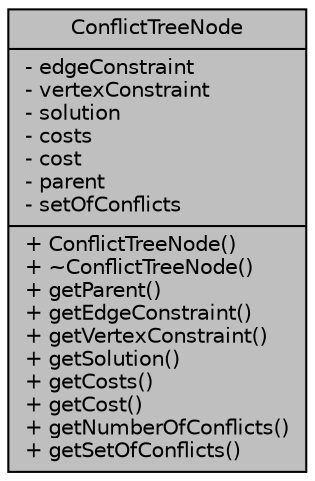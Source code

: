 digraph "ConflictTreeNode"
{
 // INTERACTIVE_SVG=YES
 // LATEX_PDF_SIZE
  edge [fontname="Helvetica",fontsize="10",labelfontname="Helvetica",labelfontsize="10"];
  node [fontname="Helvetica",fontsize="10",shape=record];
  Node1 [label="{ConflictTreeNode\n|- edgeConstraint\l- vertexConstraint\l- solution\l- costs\l- cost\l- parent\l- setOfConflicts\l|+ ConflictTreeNode()\l+ ~ConflictTreeNode()\l+ getParent()\l+ getEdgeConstraint()\l+ getVertexConstraint()\l+ getSolution()\l+ getCosts()\l+ getCost()\l+ getNumberOfConflicts()\l+ getSetOfConflicts()\l}",height=0.2,width=0.4,color="black", fillcolor="grey75", style="filled", fontcolor="black",tooltip=" "];
}
